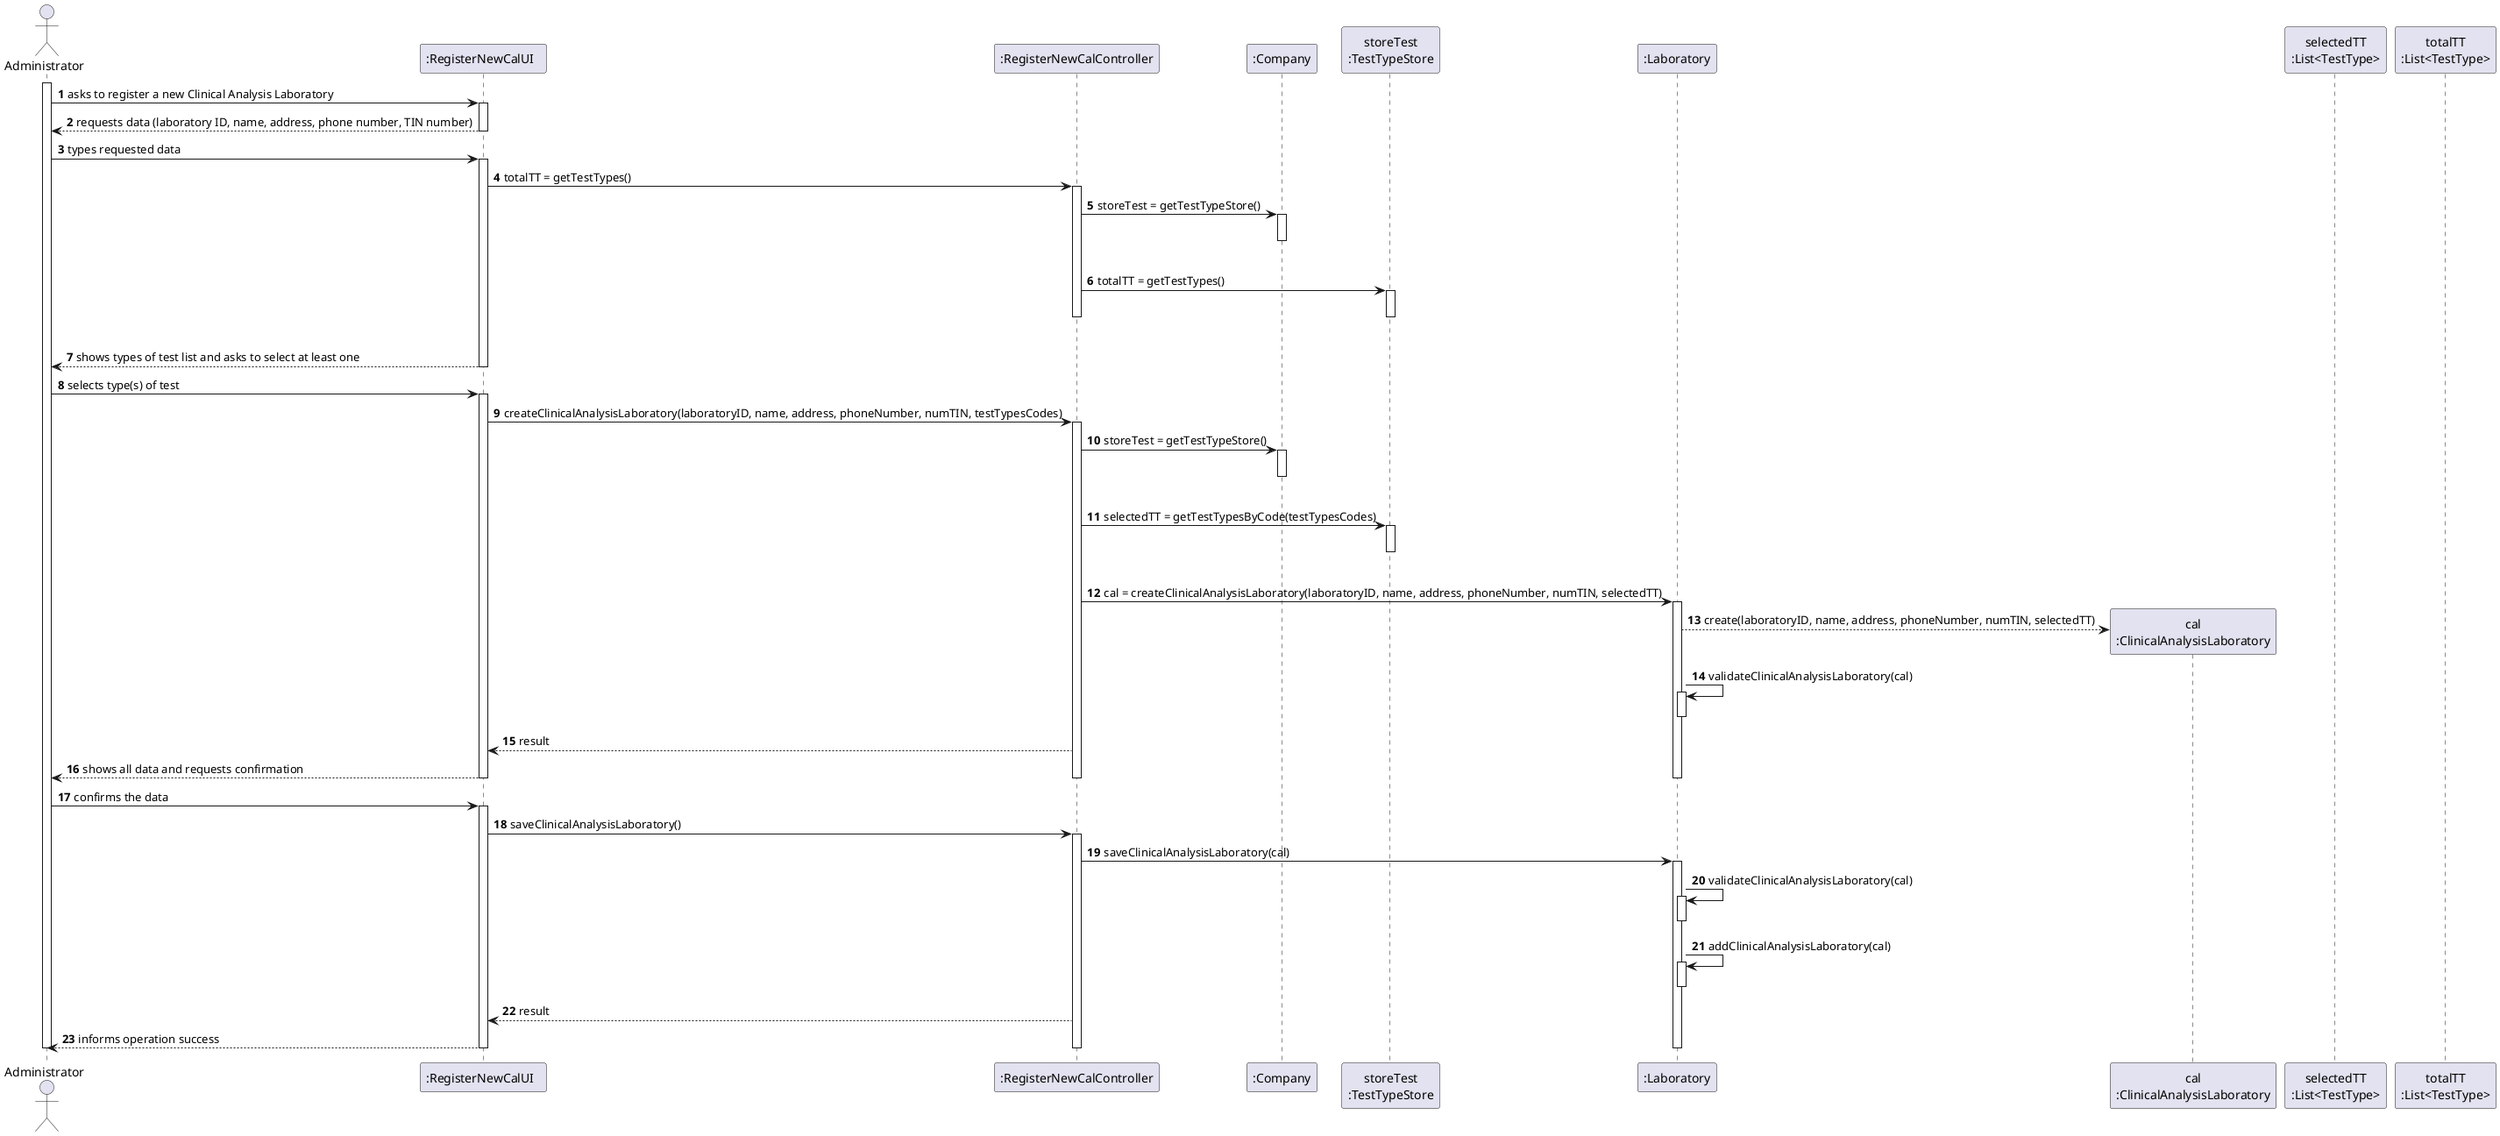 @startuml
autonumber
'hide footbox
actor "Administrator" as ADM

participant ":RegisterNewCalUI  " as UI
participant ":RegisterNewCalController" as CTRL
/'participant "App" as _APP'/
/'participant "app\n:App" as APP'/
/'participant "session\n:UserSession" as SESSAO'/
participant ":Company" as PLAT
participant "storeTest\n:TestTypeStore" as TEST_TYPE_STORE
/'participant ":Platform" as PLAT'/
participant ":Laboratory" as ORG
/'participant "storeLab\n:LaboratoryStore" as LAB_STORE'/
participant "cal\n:ClinicalAnalysisLaboratory" as TAREFA
participant "selectedTT\n:List<TestType>" as CAT
participant "totalTT\n:List<TestType>" as LIST_CAT

activate ADM
ADM -> UI : asks to register a new Clinical Analysis Laboratory
activate UI
UI --> ADM : requests data (laboratory ID, name, address, phone number, TIN number)
deactivate UI

ADM -> UI : types requested data
activate UI

UI -> CTRL : totalTT = getTestTypes()
activate CTRL

CTRL -> PLAT : storeTest = getTestTypeStore()
activate PLAT
|||
deactivate PLAT

CTRL -> TEST_TYPE_STORE : totalTT = getTestTypes()
activate TEST_TYPE_STORE
|||
deactivate TEST_TYPE_STORE
deactivate CTRL

UI --> ADM : shows types of test list and asks to select at least one
deactivate PLAT
deactivate UI

ADM -> UI : selects type(s) of test
activate UI

UI -> CTRL : createClinicalAnalysisLaboratory(laboratoryID, name, address, phoneNumber, numTIN, testTypesCodes)
activate CTRL

CTRL -> PLAT : storeTest = getTestTypeStore()
activate PLAT
|||
deactivate PLAT

CTRL -> TEST_TYPE_STORE : selectedTT = getTestTypesByCode(testTypesCodes)
activate TEST_TYPE_STORE
|||
deactivate TEST_TYPE_STORE

/'CTRL -> ORG : storeLab = getLaboratoryStore()
activate ORG
|||
deactivate ORG'/

/'
CTRL -> _APP: app = getInstance()
activate _APP
|||
deactivate _APP

CTRL -> APP: session = getCurrentSession()
activate APP
|||
deactivate APP

CTRL -> SESSAO : answer = isLoggedInWithRole(USER_ROLE)
activate SESSAO
|||
deactivate SESSAO'/


/'ANTES ESTAVA email = getUserEmail()
CTRL -> SESSAO: email = getUserId()
activate SESSAO
|||
deactivate SESSAO

/'org = getOrganizationByUserEmail(email)
CTRL -> PLAT: cmp = getCompanyByUserId(email)
activate PLAT
|||
deactivate PLAT'/


CTRL -> ORG: cal = createClinicalAnalysisLaboratory(laboratoryID, name, address, phoneNumber, numTIN, selectedTT)
activate ORG

ORG --> TAREFA**: create(laboratoryID, name, address, phoneNumber, numTIN, selectedTT)
ORG -> ORG: validateClinicalAnalysisLaboratory(cal)
activate ORG
deactivate ORG

CTRL --> UI: result

UI --> ADM: shows all data and requests confirmation
deactivate ORG
deactivate PLAT
deactivate CTRL
deactivate UI

ADM -> UI : confirms the data
activate UI
UI -> CTRL : saveClinicalAnalysisLaboratory()
activate CTRL

CTRL -> ORG : saveClinicalAnalysisLaboratory(cal)
activate ORG

ORG -> ORG: validateClinicalAnalysisLaboratory(cal)
activate ORG
deactivate ORG
ORG -> ORG: addClinicalAnalysisLaboratory(cal)
activate ORG
deactivate ORG

CTRL --> UI: result

UI --> ADM : informs operation success
deactivate ORG
deactivate CTRL
deactivate UI

deactivate ADM

@enduml
